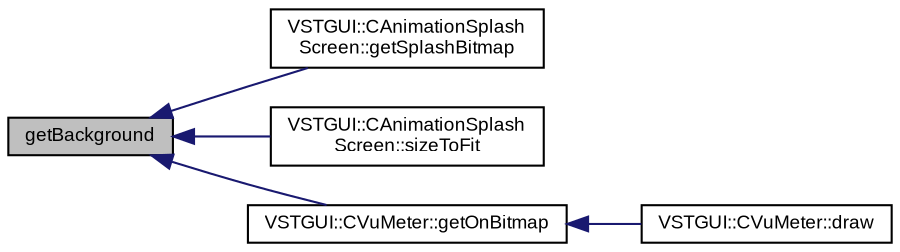 digraph "getBackground"
{
  bgcolor="transparent";
  edge [fontname="Arial",fontsize="9",labelfontname="Arial",labelfontsize="9"];
  node [fontname="Arial",fontsize="9",shape=record];
  rankdir="LR";
  Node1 [label="getBackground",height=0.2,width=0.4,color="black", fillcolor="grey75", style="filled" fontcolor="black"];
  Node1 -> Node2 [dir="back",color="midnightblue",fontsize="9",style="solid",fontname="Arial"];
  Node2 [label="VSTGUI::CAnimationSplash\lScreen::getSplashBitmap",height=0.2,width=0.4,color="black",URL="$class_v_s_t_g_u_i_1_1_c_animation_splash_screen.html#a99969352cfa7658d2816fe4d9100a268"];
  Node1 -> Node3 [dir="back",color="midnightblue",fontsize="9",style="solid",fontname="Arial"];
  Node3 [label="VSTGUI::CAnimationSplash\lScreen::sizeToFit",height=0.2,width=0.4,color="black",URL="$class_v_s_t_g_u_i_1_1_c_animation_splash_screen.html#a1f9f5eb3e6ae65118a2c1f15f15acab3",tooltip="resize view to optimal size "];
  Node1 -> Node4 [dir="back",color="midnightblue",fontsize="9",style="solid",fontname="Arial"];
  Node4 [label="VSTGUI::CVuMeter::getOnBitmap",height=0.2,width=0.4,color="black",URL="$class_v_s_t_g_u_i_1_1_c_vu_meter.html#adbd8dfac59cea8db24d45ddd11e4f366"];
  Node4 -> Node5 [dir="back",color="midnightblue",fontsize="9",style="solid",fontname="Arial"];
  Node5 [label="VSTGUI::CVuMeter::draw",height=0.2,width=0.4,color="black",URL="$class_v_s_t_g_u_i_1_1_c_vu_meter.html#a83ee48340580dff7f1796dbebe7b0a0f",tooltip="called if the view should draw itself "];
}
